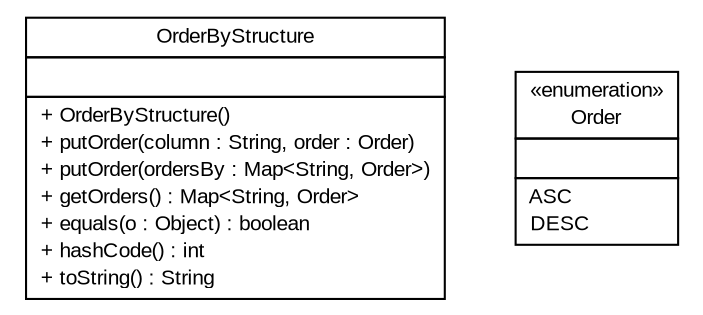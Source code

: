 #!/usr/local/bin/dot
#
# Class diagram 
# Generated by UMLGraph version R5_6 (http://www.umlgraph.org/)
#

digraph G {
	edge [fontname="arial",fontsize=10,labelfontname="arial",labelfontsize=10];
	node [fontname="arial",fontsize=10,shape=plaintext];
	nodesep=0.25;
	ranksep=0.5;
	// br.gov.to.sefaz.persistence.query.structure.select.orderby.OrderByStructure
	c4528 [label=<<table title="br.gov.to.sefaz.persistence.query.structure.select.orderby.OrderByStructure" border="0" cellborder="1" cellspacing="0" cellpadding="2" port="p" href="./OrderByStructure.html">
		<tr><td><table border="0" cellspacing="0" cellpadding="1">
<tr><td align="center" balign="center"> OrderByStructure </td></tr>
		</table></td></tr>
		<tr><td><table border="0" cellspacing="0" cellpadding="1">
<tr><td align="left" balign="left">  </td></tr>
		</table></td></tr>
		<tr><td><table border="0" cellspacing="0" cellpadding="1">
<tr><td align="left" balign="left"> + OrderByStructure() </td></tr>
<tr><td align="left" balign="left"> + putOrder(column : String, order : Order) </td></tr>
<tr><td align="left" balign="left"> + putOrder(ordersBy : Map&lt;String, Order&gt;) </td></tr>
<tr><td align="left" balign="left"> + getOrders() : Map&lt;String, Order&gt; </td></tr>
<tr><td align="left" balign="left"> + equals(o : Object) : boolean </td></tr>
<tr><td align="left" balign="left"> + hashCode() : int </td></tr>
<tr><td align="left" balign="left"> + toString() : String </td></tr>
		</table></td></tr>
		</table>>, URL="./OrderByStructure.html", fontname="arial", fontcolor="black", fontsize=10.0];
	// br.gov.to.sefaz.persistence.query.structure.select.orderby.Order
	c4529 [label=<<table title="br.gov.to.sefaz.persistence.query.structure.select.orderby.Order" border="0" cellborder="1" cellspacing="0" cellpadding="2" port="p" href="./Order.html">
		<tr><td><table border="0" cellspacing="0" cellpadding="1">
<tr><td align="center" balign="center"> &#171;enumeration&#187; </td></tr>
<tr><td align="center" balign="center"> Order </td></tr>
		</table></td></tr>
		<tr><td><table border="0" cellspacing="0" cellpadding="1">
<tr><td align="left" balign="left">  </td></tr>
		</table></td></tr>
		<tr><td><table border="0" cellspacing="0" cellpadding="1">
<tr><td align="left" balign="left"> ASC </td></tr>
<tr><td align="left" balign="left"> DESC </td></tr>
		</table></td></tr>
		</table>>, URL="./Order.html", fontname="arial", fontcolor="black", fontsize=10.0];
}

